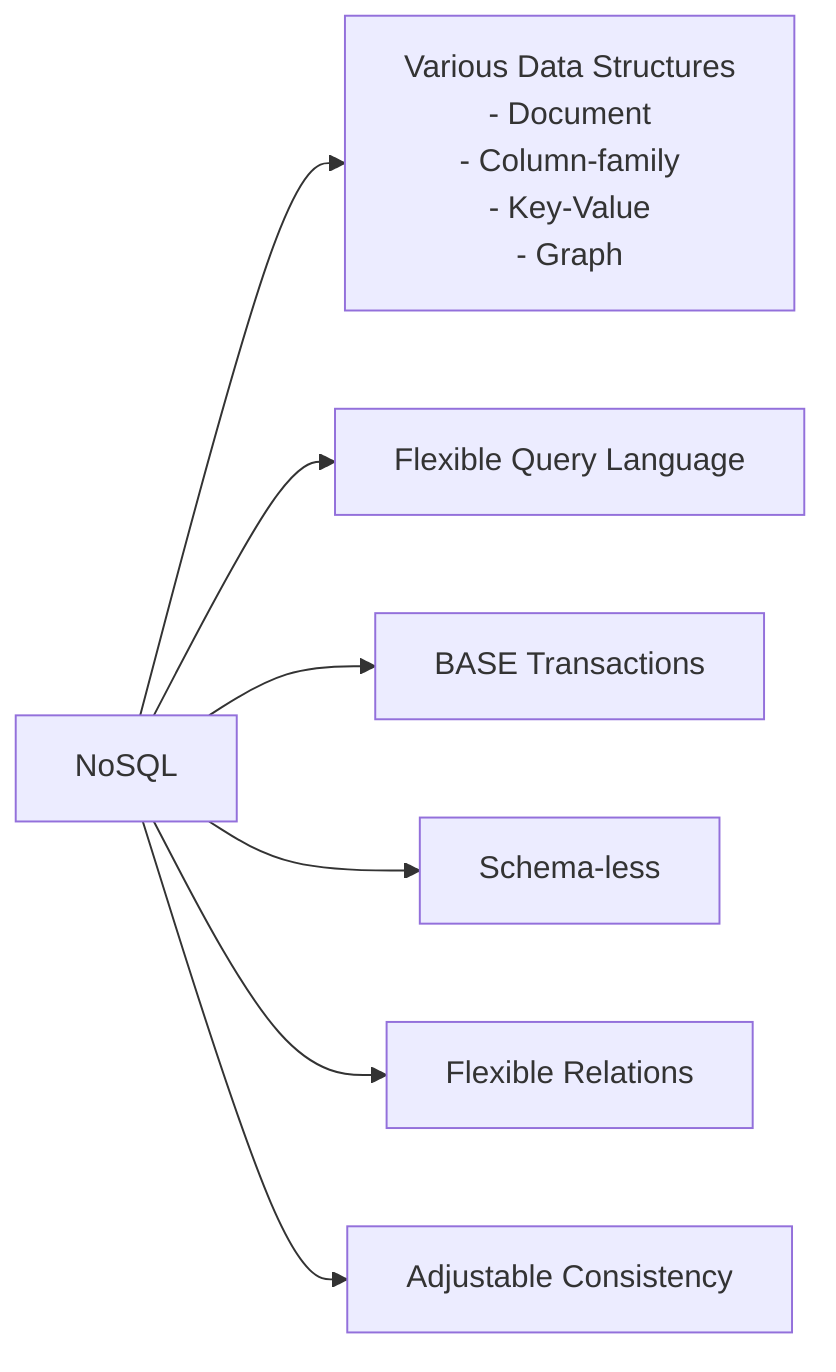 graph LR
  C[NoSQL] --> D1[Various Data Structures<br>- Document<br>- Column-family<br>- Key-Value<br>- Graph]
  C --> D2[Flexible Query Language]
  C --> D3[BASE Transactions]
  C --> D4[Schema-less]
  C --> D5[Flexible Relations]
  C --> D6[Adjustable Consistency]